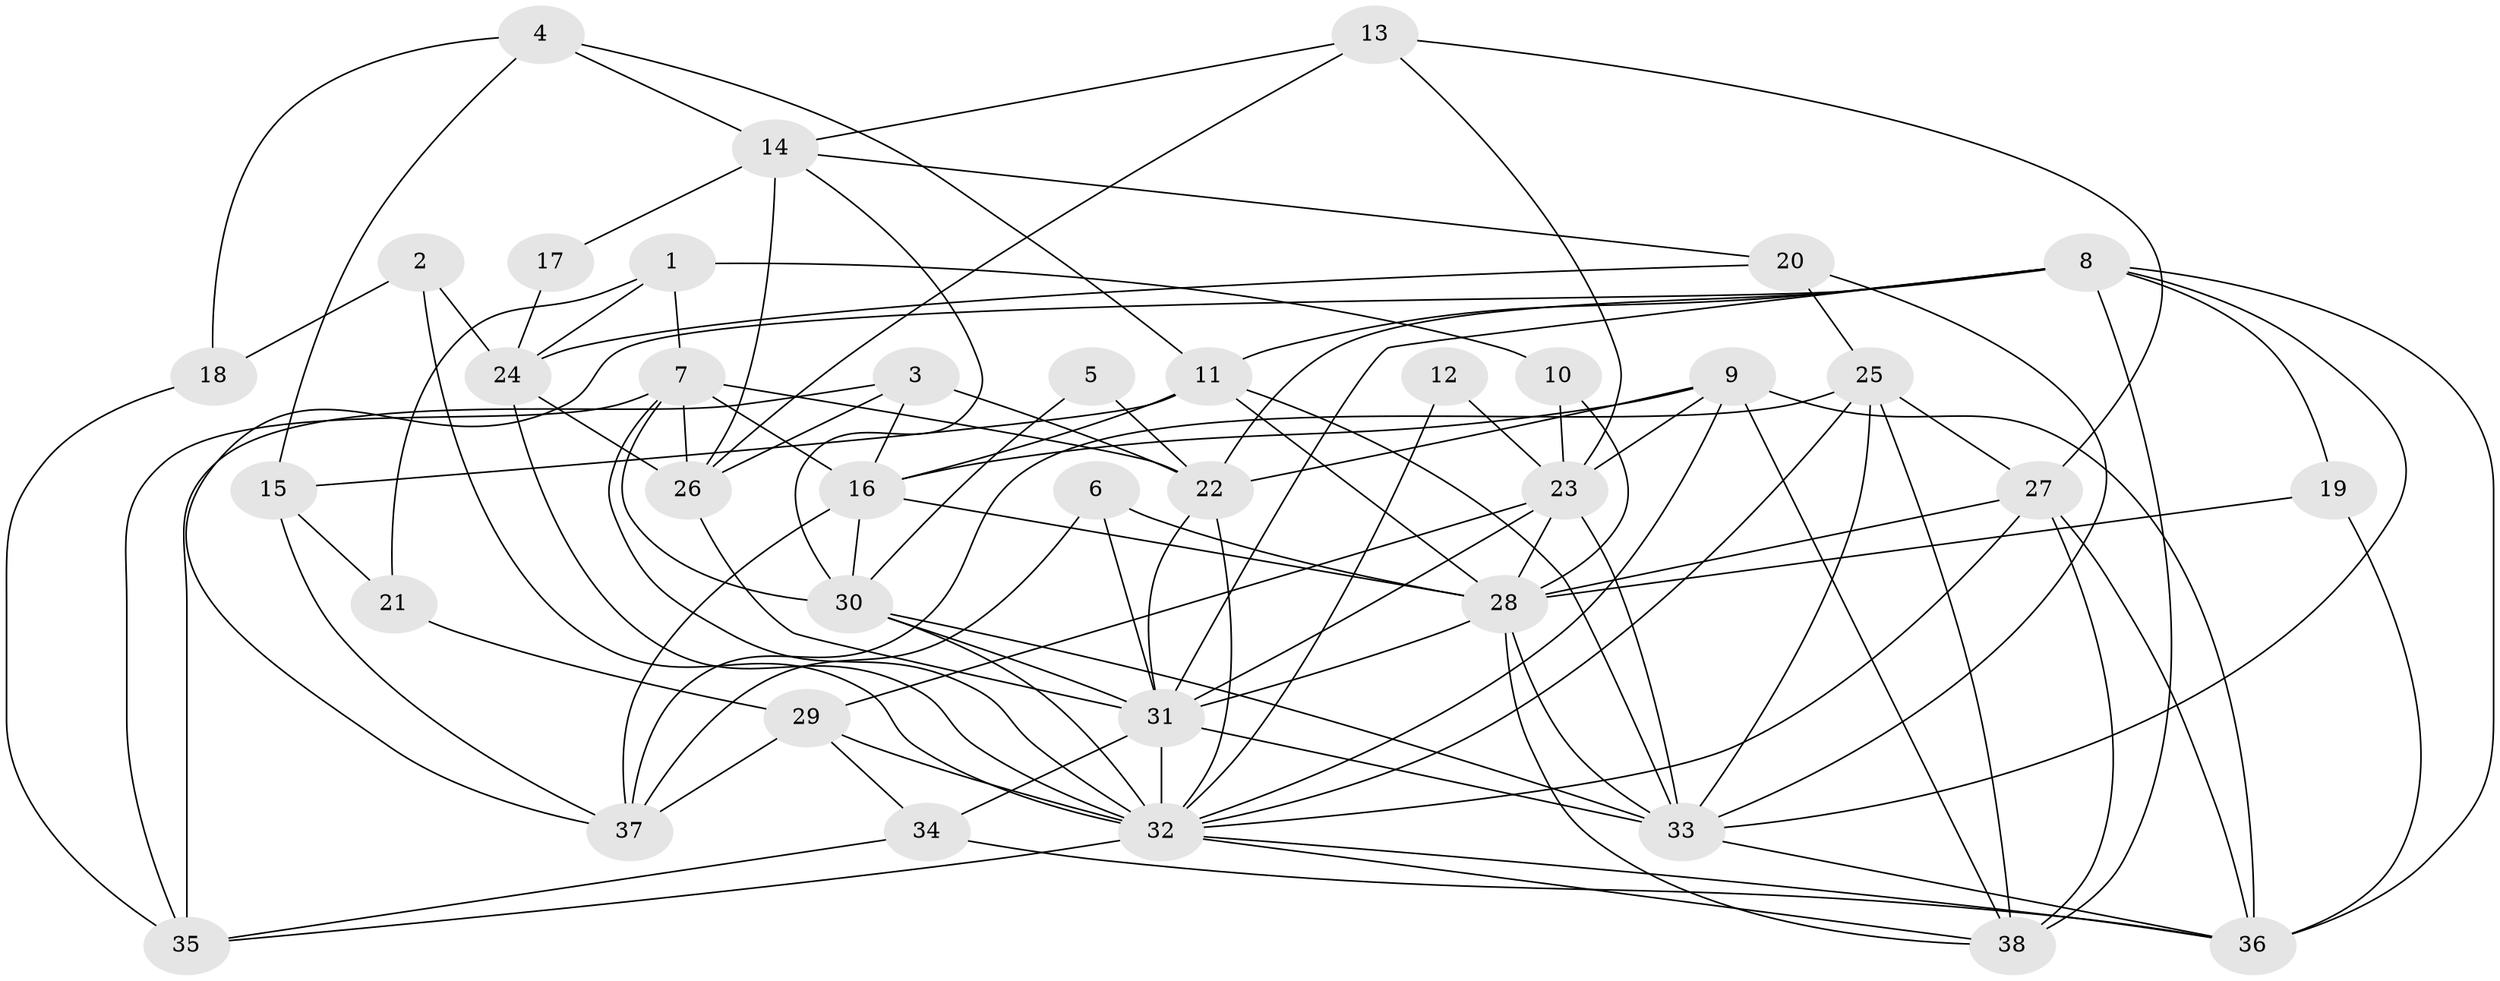 // original degree distribution, {6: 0.14473684210526316, 4: 0.34210526315789475, 2: 0.14473684210526316, 7: 0.013157894736842105, 3: 0.19736842105263158, 5: 0.15789473684210525}
// Generated by graph-tools (version 1.1) at 2025/50/03/09/25 03:50:02]
// undirected, 38 vertices, 105 edges
graph export_dot {
graph [start="1"]
  node [color=gray90,style=filled];
  1;
  2;
  3;
  4;
  5;
  6;
  7;
  8;
  9;
  10;
  11;
  12;
  13;
  14;
  15;
  16;
  17;
  18;
  19;
  20;
  21;
  22;
  23;
  24;
  25;
  26;
  27;
  28;
  29;
  30;
  31;
  32;
  33;
  34;
  35;
  36;
  37;
  38;
  1 -- 7 [weight=1.0];
  1 -- 10 [weight=1.0];
  1 -- 21 [weight=1.0];
  1 -- 24 [weight=1.0];
  2 -- 18 [weight=1.0];
  2 -- 24 [weight=1.0];
  2 -- 32 [weight=1.0];
  3 -- 16 [weight=1.0];
  3 -- 22 [weight=1.0];
  3 -- 26 [weight=1.0];
  3 -- 35 [weight=1.0];
  4 -- 11 [weight=1.0];
  4 -- 14 [weight=1.0];
  4 -- 15 [weight=1.0];
  4 -- 18 [weight=1.0];
  5 -- 22 [weight=1.0];
  5 -- 30 [weight=1.0];
  6 -- 28 [weight=1.0];
  6 -- 31 [weight=1.0];
  6 -- 37 [weight=1.0];
  7 -- 16 [weight=1.0];
  7 -- 22 [weight=1.0];
  7 -- 26 [weight=1.0];
  7 -- 30 [weight=1.0];
  7 -- 32 [weight=1.0];
  7 -- 35 [weight=1.0];
  8 -- 11 [weight=1.0];
  8 -- 19 [weight=1.0];
  8 -- 22 [weight=1.0];
  8 -- 31 [weight=1.0];
  8 -- 33 [weight=1.0];
  8 -- 36 [weight=1.0];
  8 -- 37 [weight=1.0];
  8 -- 38 [weight=1.0];
  9 -- 16 [weight=1.0];
  9 -- 22 [weight=1.0];
  9 -- 23 [weight=1.0];
  9 -- 32 [weight=1.0];
  9 -- 36 [weight=1.0];
  9 -- 38 [weight=1.0];
  10 -- 23 [weight=1.0];
  10 -- 28 [weight=1.0];
  11 -- 15 [weight=1.0];
  11 -- 16 [weight=1.0];
  11 -- 28 [weight=1.0];
  11 -- 33 [weight=1.0];
  12 -- 23 [weight=1.0];
  12 -- 32 [weight=1.0];
  13 -- 14 [weight=1.0];
  13 -- 23 [weight=1.0];
  13 -- 26 [weight=1.0];
  13 -- 27 [weight=1.0];
  14 -- 17 [weight=1.0];
  14 -- 20 [weight=1.0];
  14 -- 26 [weight=1.0];
  14 -- 30 [weight=1.0];
  15 -- 21 [weight=1.0];
  15 -- 37 [weight=1.0];
  16 -- 28 [weight=1.0];
  16 -- 30 [weight=2.0];
  16 -- 37 [weight=1.0];
  17 -- 24 [weight=1.0];
  18 -- 35 [weight=1.0];
  19 -- 28 [weight=1.0];
  19 -- 36 [weight=1.0];
  20 -- 24 [weight=1.0];
  20 -- 25 [weight=1.0];
  20 -- 33 [weight=1.0];
  21 -- 29 [weight=1.0];
  22 -- 31 [weight=1.0];
  22 -- 32 [weight=1.0];
  23 -- 28 [weight=1.0];
  23 -- 29 [weight=1.0];
  23 -- 31 [weight=2.0];
  23 -- 33 [weight=2.0];
  24 -- 26 [weight=1.0];
  24 -- 32 [weight=1.0];
  25 -- 27 [weight=1.0];
  25 -- 32 [weight=1.0];
  25 -- 33 [weight=1.0];
  25 -- 37 [weight=1.0];
  25 -- 38 [weight=1.0];
  26 -- 31 [weight=1.0];
  27 -- 28 [weight=1.0];
  27 -- 32 [weight=1.0];
  27 -- 36 [weight=1.0];
  27 -- 38 [weight=1.0];
  28 -- 31 [weight=1.0];
  28 -- 33 [weight=1.0];
  28 -- 38 [weight=1.0];
  29 -- 32 [weight=2.0];
  29 -- 34 [weight=1.0];
  29 -- 37 [weight=1.0];
  30 -- 31 [weight=1.0];
  30 -- 32 [weight=1.0];
  30 -- 33 [weight=2.0];
  31 -- 32 [weight=1.0];
  31 -- 33 [weight=2.0];
  31 -- 34 [weight=1.0];
  32 -- 35 [weight=1.0];
  32 -- 36 [weight=1.0];
  32 -- 38 [weight=1.0];
  33 -- 36 [weight=1.0];
  34 -- 35 [weight=1.0];
  34 -- 36 [weight=1.0];
}
